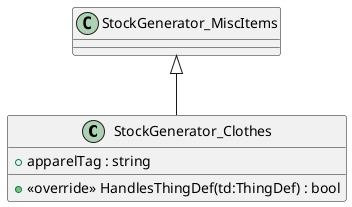@startuml
class StockGenerator_Clothes {
    + apparelTag : string
    + <<override>> HandlesThingDef(td:ThingDef) : bool
}
StockGenerator_MiscItems <|-- StockGenerator_Clothes
@enduml

